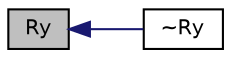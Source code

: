 digraph "Ry"
{
  bgcolor="transparent";
  edge [fontname="Helvetica",fontsize="10",labelfontname="Helvetica",labelfontsize="10"];
  node [fontname="Helvetica",fontsize="10",shape=record];
  rankdir="LR";
  Node1 [label="Ry",height=0.2,width=0.4,color="black", fillcolor="grey75", style="filled" fontcolor="black"];
  Node1 -> Node2 [dir="back",color="midnightblue",fontsize="10",style="solid",fontname="Helvetica"];
  Node2 [label="~Ry",height=0.2,width=0.4,color="black",URL="$classFoam_1_1RBD_1_1joints_1_1Ry.html#a09b970c426837ff757a29c6e13adfa44",tooltip="Destructor. "];
}

